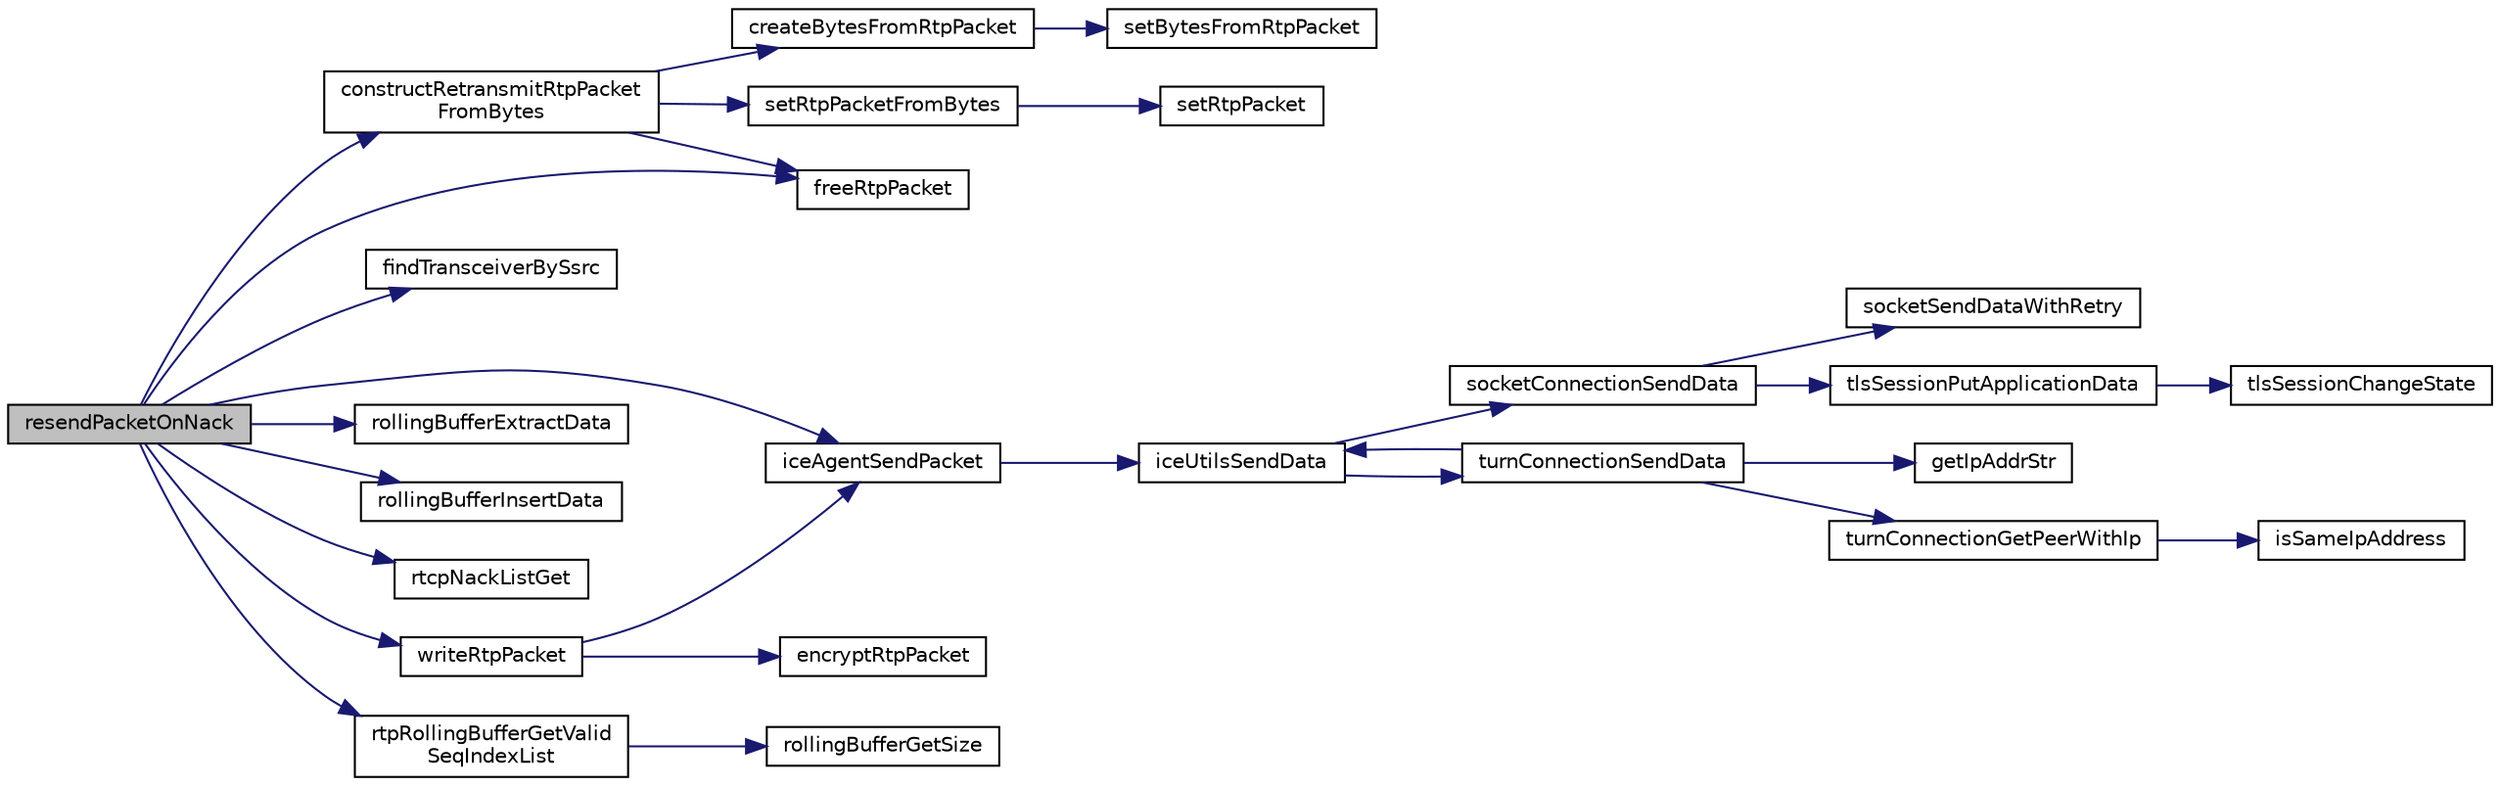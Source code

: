 digraph "resendPacketOnNack"
{
 // LATEX_PDF_SIZE
  edge [fontname="Helvetica",fontsize="10",labelfontname="Helvetica",labelfontsize="10"];
  node [fontname="Helvetica",fontsize="10",shape=record];
  rankdir="LR";
  Node1 [label="resendPacketOnNack",height=0.2,width=0.4,color="black", fillcolor="grey75", style="filled", fontcolor="black",tooltip=" "];
  Node1 -> Node2 [color="midnightblue",fontsize="10",style="solid",fontname="Helvetica"];
  Node2 [label="constructRetransmitRtpPacket\lFromBytes",height=0.2,width=0.4,color="black", fillcolor="white", style="filled",URL="$RtpPacket_8c.html#aa8208bbcf8f9f22873708986d8dcda55",tooltip=" "];
  Node2 -> Node3 [color="midnightblue",fontsize="10",style="solid",fontname="Helvetica"];
  Node3 [label="createBytesFromRtpPacket",height=0.2,width=0.4,color="black", fillcolor="white", style="filled",URL="$RtpPacket_8c.html#a7eedc4b79bda85bf810d70bb84cd920e",tooltip=" "];
  Node3 -> Node4 [color="midnightblue",fontsize="10",style="solid",fontname="Helvetica"];
  Node4 [label="setBytesFromRtpPacket",height=0.2,width=0.4,color="black", fillcolor="white", style="filled",URL="$RtpPacket_8c.html#aa714b7747817942cff4b2aaac3ff62fd",tooltip=" "];
  Node2 -> Node5 [color="midnightblue",fontsize="10",style="solid",fontname="Helvetica"];
  Node5 [label="freeRtpPacket",height=0.2,width=0.4,color="black", fillcolor="white", style="filled",URL="$RtpPacket_8c.html#af5c0526f452ce354c0f92497668f5ad9",tooltip=" "];
  Node2 -> Node6 [color="midnightblue",fontsize="10",style="solid",fontname="Helvetica"];
  Node6 [label="setRtpPacketFromBytes",height=0.2,width=0.4,color="black", fillcolor="white", style="filled",URL="$RtpPacket_8c.html#ada25ad6c790ab2cea8b42ee2e9cbac87",tooltip=" "];
  Node6 -> Node7 [color="midnightblue",fontsize="10",style="solid",fontname="Helvetica"];
  Node7 [label="setRtpPacket",height=0.2,width=0.4,color="black", fillcolor="white", style="filled",URL="$RtpPacket_8c.html#a37d0e3e5a7de3f4b175d172c4673ab0a",tooltip=" "];
  Node1 -> Node8 [color="midnightblue",fontsize="10",style="solid",fontname="Helvetica"];
  Node8 [label="findTransceiverBySsrc",height=0.2,width=0.4,color="black", fillcolor="white", style="filled",URL="$Rtp_8c.html#a353c7c84b9f9a6ab29730620fa04c87d",tooltip=" "];
  Node1 -> Node5 [color="midnightblue",fontsize="10",style="solid",fontname="Helvetica"];
  Node1 -> Node9 [color="midnightblue",fontsize="10",style="solid",fontname="Helvetica"];
  Node9 [label="iceAgentSendPacket",height=0.2,width=0.4,color="black", fillcolor="white", style="filled",URL="$IceAgent_8c.html#a23515725a875e5a1b44e90f2b36f2dd2",tooltip=" "];
  Node9 -> Node10 [color="midnightblue",fontsize="10",style="solid",fontname="Helvetica"];
  Node10 [label="iceUtilsSendData",height=0.2,width=0.4,color="black", fillcolor="white", style="filled",URL="$IceUtils_8c.html#abffd2f385a91e5840b12912df46777d4",tooltip=" "];
  Node10 -> Node11 [color="midnightblue",fontsize="10",style="solid",fontname="Helvetica"];
  Node11 [label="socketConnectionSendData",height=0.2,width=0.4,color="black", fillcolor="white", style="filled",URL="$SocketConnection_8c.html#abbba4e0cf8c625191e47489fca04d9b7",tooltip=" "];
  Node11 -> Node12 [color="midnightblue",fontsize="10",style="solid",fontname="Helvetica"];
  Node12 [label="socketSendDataWithRetry",height=0.2,width=0.4,color="black", fillcolor="white", style="filled",URL="$SocketConnection_8c.html#a731488b5d3008cdfe4ba64b9ab1ec891",tooltip=" "];
  Node11 -> Node13 [color="midnightblue",fontsize="10",style="solid",fontname="Helvetica"];
  Node13 [label="tlsSessionPutApplicationData",height=0.2,width=0.4,color="black", fillcolor="white", style="filled",URL="$Tls_8h.html#ad7b4cabf02bfbbc2d36e3abe4163fff2",tooltip=" "];
  Node13 -> Node14 [color="midnightblue",fontsize="10",style="solid",fontname="Helvetica"];
  Node14 [label="tlsSessionChangeState",height=0.2,width=0.4,color="black", fillcolor="white", style="filled",URL="$Tls_8c.html#a7dbb041b5b15c6784e9f57a09a08d467",tooltip=" "];
  Node10 -> Node15 [color="midnightblue",fontsize="10",style="solid",fontname="Helvetica"];
  Node15 [label="turnConnectionSendData",height=0.2,width=0.4,color="black", fillcolor="white", style="filled",URL="$TurnConnection_8c.html#a0d996d98abef81b2f6c54be480ef7ea1",tooltip=" "];
  Node15 -> Node16 [color="midnightblue",fontsize="10",style="solid",fontname="Helvetica"];
  Node16 [label="getIpAddrStr",height=0.2,width=0.4,color="black", fillcolor="white", style="filled",URL="$Network_8c.html#afaa547109e09c5a34437553b7258e818",tooltip=" "];
  Node15 -> Node10 [color="midnightblue",fontsize="10",style="solid",fontname="Helvetica"];
  Node15 -> Node17 [color="midnightblue",fontsize="10",style="solid",fontname="Helvetica"];
  Node17 [label="turnConnectionGetPeerWithIp",height=0.2,width=0.4,color="black", fillcolor="white", style="filled",URL="$TurnConnection_8c.html#a9554f30fbafbccca935277837ee1b2dc",tooltip=" "];
  Node17 -> Node18 [color="midnightblue",fontsize="10",style="solid",fontname="Helvetica"];
  Node18 [label="isSameIpAddress",height=0.2,width=0.4,color="black", fillcolor="white", style="filled",URL="$Network_8c.html#a05d12502235a4a9313ba49cdfc4487a4",tooltip=" "];
  Node1 -> Node19 [color="midnightblue",fontsize="10",style="solid",fontname="Helvetica"];
  Node19 [label="rollingBufferExtractData",height=0.2,width=0.4,color="black", fillcolor="white", style="filled",URL="$RollingBuffer_8c.html#aaf71d00aa475af1cf655e030c994f053",tooltip=" "];
  Node1 -> Node20 [color="midnightblue",fontsize="10",style="solid",fontname="Helvetica"];
  Node20 [label="rollingBufferInsertData",height=0.2,width=0.4,color="black", fillcolor="white", style="filled",URL="$RollingBuffer_8c.html#ae3bf611dc098805a6deb5d92718e3875",tooltip=" "];
  Node1 -> Node21 [color="midnightblue",fontsize="10",style="solid",fontname="Helvetica"];
  Node21 [label="rtcpNackListGet",height=0.2,width=0.4,color="black", fillcolor="white", style="filled",URL="$RtcpPacket_8c.html#a0ea21b5651b7f5b4b8d322af40cce6f6",tooltip=" "];
  Node1 -> Node22 [color="midnightblue",fontsize="10",style="solid",fontname="Helvetica"];
  Node22 [label="rtpRollingBufferGetValid\lSeqIndexList",height=0.2,width=0.4,color="black", fillcolor="white", style="filled",URL="$RtpRollingBuffer_8c.html#aa82454a503654b55a3eaea5cb12cd8e7",tooltip=" "];
  Node22 -> Node23 [color="midnightblue",fontsize="10",style="solid",fontname="Helvetica"];
  Node23 [label="rollingBufferGetSize",height=0.2,width=0.4,color="black", fillcolor="white", style="filled",URL="$RollingBuffer_8c.html#afe6f88672fc9ab9dcd0a2adb745599a5",tooltip=" "];
  Node1 -> Node24 [color="midnightblue",fontsize="10",style="solid",fontname="Helvetica"];
  Node24 [label="writeRtpPacket",height=0.2,width=0.4,color="black", fillcolor="white", style="filled",URL="$Rtp_8c.html#a6f38cb81e122dec46ea50feb5edb652a",tooltip=" "];
  Node24 -> Node25 [color="midnightblue",fontsize="10",style="solid",fontname="Helvetica"];
  Node25 [label="encryptRtpPacket",height=0.2,width=0.4,color="black", fillcolor="white", style="filled",URL="$SrtpSession_8c.html#a34f38afe20eee6ebc05aeb21ae2c33ec",tooltip=" "];
  Node24 -> Node9 [color="midnightblue",fontsize="10",style="solid",fontname="Helvetica"];
}

